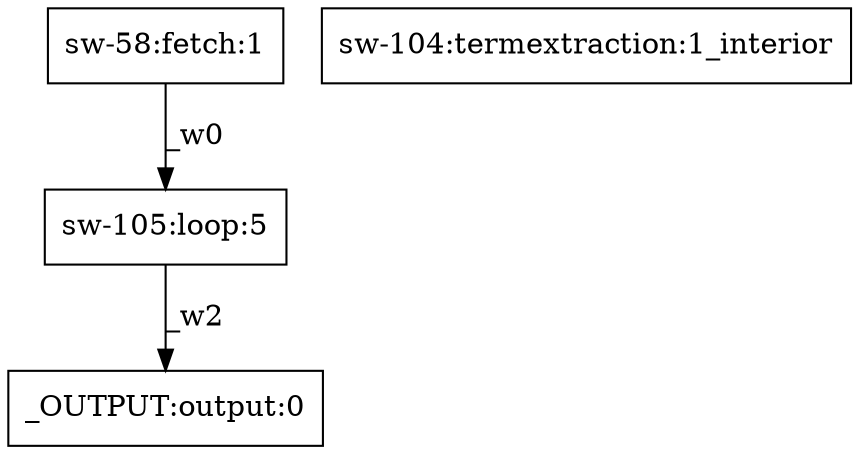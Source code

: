 digraph test1 { node [shape=box] "_OUTPUT" [label="_OUTPUT:output:0"];"sw-58" [label="sw-58:fetch:1"];"sw-104" [label="sw-104:termextraction:1_interior"];"sw-105" [label="sw-105:loop:5"];"sw-58" -> "sw-105" [label="_w0"];"sw-105" -> "_OUTPUT" [label="_w2"];}